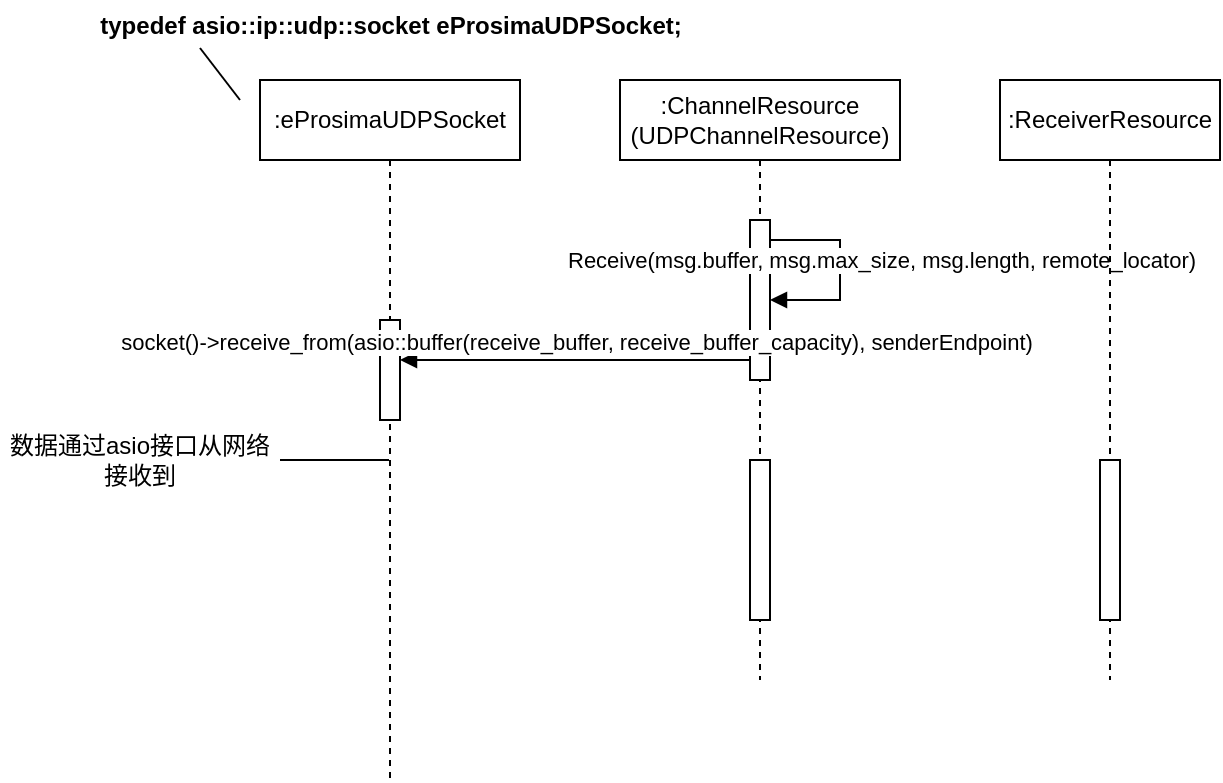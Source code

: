 <mxfile version="27.0.2">
  <diagram name="第 1 页" id="D1B_-FrgqWKs2b07vbV_">
    <mxGraphModel dx="877" dy="544" grid="1" gridSize="10" guides="1" tooltips="1" connect="1" arrows="1" fold="1" page="1" pageScale="1" pageWidth="827" pageHeight="1169" math="0" shadow="0">
      <root>
        <mxCell id="0" />
        <mxCell id="1" parent="0" />
        <mxCell id="QC8JDmbRlFcU6A4mP42_-1" value=":ChannelResource&lt;div&gt;(UDPChannelResource)&lt;/div&gt;" style="shape=umlLifeline;perimeter=lifelinePerimeter;whiteSpace=wrap;html=1;container=1;dropTarget=0;collapsible=0;recursiveResize=0;outlineConnect=0;portConstraint=eastwest;newEdgeStyle={&quot;curved&quot;:0,&quot;rounded&quot;:0};" vertex="1" parent="1">
          <mxGeometry x="320" y="80" width="140" height="300" as="geometry" />
        </mxCell>
        <mxCell id="QC8JDmbRlFcU6A4mP42_-4" value="" style="html=1;points=[[0,0,0,0,5],[0,1,0,0,-5],[1,0,0,0,5],[1,1,0,0,-5]];perimeter=orthogonalPerimeter;outlineConnect=0;targetShapes=umlLifeline;portConstraint=eastwest;newEdgeStyle={&quot;curved&quot;:0,&quot;rounded&quot;:0};" vertex="1" parent="QC8JDmbRlFcU6A4mP42_-1">
          <mxGeometry x="65" y="70" width="10" height="80" as="geometry" />
        </mxCell>
        <mxCell id="QC8JDmbRlFcU6A4mP42_-3" value="Receive(msg.buffer, msg.max_size, msg.length, remote_locator)" style="html=1;align=left;spacingLeft=2;endArrow=block;rounded=0;edgeStyle=orthogonalEdgeStyle;curved=0;rounded=0;" edge="1" target="QC8JDmbRlFcU6A4mP42_-4" parent="QC8JDmbRlFcU6A4mP42_-1" source="QC8JDmbRlFcU6A4mP42_-4">
          <mxGeometry x="-1" y="-105" relative="1" as="geometry">
            <mxPoint x="80" y="80" as="sourcePoint" />
            <Array as="points">
              <mxPoint x="110" y="80" />
              <mxPoint x="110" y="110" />
            </Array>
            <mxPoint x="85" y="110" as="targetPoint" />
            <mxPoint x="-105" y="-95" as="offset" />
          </mxGeometry>
        </mxCell>
        <mxCell id="QC8JDmbRlFcU6A4mP42_-17" value="" style="html=1;points=[[0,0,0,0,5],[0,1,0,0,-5],[1,0,0,0,5],[1,1,0,0,-5]];perimeter=orthogonalPerimeter;outlineConnect=0;targetShapes=umlLifeline;portConstraint=eastwest;newEdgeStyle={&quot;curved&quot;:0,&quot;rounded&quot;:0};" vertex="1" parent="QC8JDmbRlFcU6A4mP42_-1">
          <mxGeometry x="65" y="190" width="10" height="80" as="geometry" />
        </mxCell>
        <mxCell id="QC8JDmbRlFcU6A4mP42_-6" value=":eProsimaUDPSocket" style="shape=umlLifeline;perimeter=lifelinePerimeter;whiteSpace=wrap;html=1;container=1;dropTarget=0;collapsible=0;recursiveResize=0;outlineConnect=0;portConstraint=eastwest;newEdgeStyle={&quot;curved&quot;:0,&quot;rounded&quot;:0};" vertex="1" parent="1">
          <mxGeometry x="140" y="80" width="130" height="350" as="geometry" />
        </mxCell>
        <mxCell id="QC8JDmbRlFcU6A4mP42_-10" value="" style="html=1;points=[[0,0,0,0,5],[0,1,0,0,-5],[1,0,0,0,5],[1,1,0,0,-5]];perimeter=orthogonalPerimeter;outlineConnect=0;targetShapes=umlLifeline;portConstraint=eastwest;newEdgeStyle={&quot;curved&quot;:0,&quot;rounded&quot;:0};" vertex="1" parent="QC8JDmbRlFcU6A4mP42_-6">
          <mxGeometry x="60" y="120" width="10" height="50" as="geometry" />
        </mxCell>
        <mxCell id="QC8JDmbRlFcU6A4mP42_-8" value="typedef asio::ip::udp::socket eProsimaUDPSocket;" style="text;align=center;fontStyle=1;verticalAlign=middle;spacingLeft=3;spacingRight=3;strokeColor=none;rotatable=0;points=[[0,0.5],[1,0.5]];portConstraint=eastwest;html=1;" vertex="1" parent="1">
          <mxGeometry x="165" y="40" width="80" height="26" as="geometry" />
        </mxCell>
        <mxCell id="QC8JDmbRlFcU6A4mP42_-9" value="" style="endArrow=none;html=1;rounded=0;" edge="1" parent="1">
          <mxGeometry width="50" height="50" relative="1" as="geometry">
            <mxPoint x="130" y="90" as="sourcePoint" />
            <mxPoint x="110" y="64" as="targetPoint" />
          </mxGeometry>
        </mxCell>
        <mxCell id="QC8JDmbRlFcU6A4mP42_-11" value="socket()-&amp;gt;receive_from(asio::buffer(receive_buffer, receive_buffer_capacity), senderEndpoint)" style="html=1;verticalAlign=bottom;endArrow=block;curved=0;rounded=0;" edge="1" parent="1" source="QC8JDmbRlFcU6A4mP42_-4">
          <mxGeometry width="80" relative="1" as="geometry">
            <mxPoint x="370" y="220" as="sourcePoint" />
            <mxPoint x="210" y="220" as="targetPoint" />
          </mxGeometry>
        </mxCell>
        <mxCell id="QC8JDmbRlFcU6A4mP42_-13" value="数据通过asio接口从网络接收到" style="text;html=1;align=center;verticalAlign=middle;whiteSpace=wrap;rounded=0;" vertex="1" parent="1">
          <mxGeometry x="10" y="230" width="140" height="80" as="geometry" />
        </mxCell>
        <mxCell id="QC8JDmbRlFcU6A4mP42_-14" value="" style="endArrow=none;html=1;rounded=0;entryX=1;entryY=0.5;entryDx=0;entryDy=0;" edge="1" parent="1" source="QC8JDmbRlFcU6A4mP42_-6" target="QC8JDmbRlFcU6A4mP42_-13">
          <mxGeometry width="50" height="50" relative="1" as="geometry">
            <mxPoint x="215" y="269.62" as="sourcePoint" />
            <mxPoint x="165" y="269.62" as="targetPoint" />
          </mxGeometry>
        </mxCell>
        <mxCell id="QC8JDmbRlFcU6A4mP42_-16" value=":ReceiverResource" style="shape=umlLifeline;perimeter=lifelinePerimeter;whiteSpace=wrap;html=1;container=1;dropTarget=0;collapsible=0;recursiveResize=0;outlineConnect=0;portConstraint=eastwest;newEdgeStyle={&quot;curved&quot;:0,&quot;rounded&quot;:0};" vertex="1" parent="1">
          <mxGeometry x="510" y="80" width="110" height="300" as="geometry" />
        </mxCell>
        <mxCell id="QC8JDmbRlFcU6A4mP42_-18" value="" style="html=1;points=[[0,0,0,0,5],[0,1,0,0,-5],[1,0,0,0,5],[1,1,0,0,-5]];perimeter=orthogonalPerimeter;outlineConnect=0;targetShapes=umlLifeline;portConstraint=eastwest;newEdgeStyle={&quot;curved&quot;:0,&quot;rounded&quot;:0};" vertex="1" parent="QC8JDmbRlFcU6A4mP42_-16">
          <mxGeometry x="50" y="190" width="10" height="80" as="geometry" />
        </mxCell>
      </root>
    </mxGraphModel>
  </diagram>
</mxfile>
